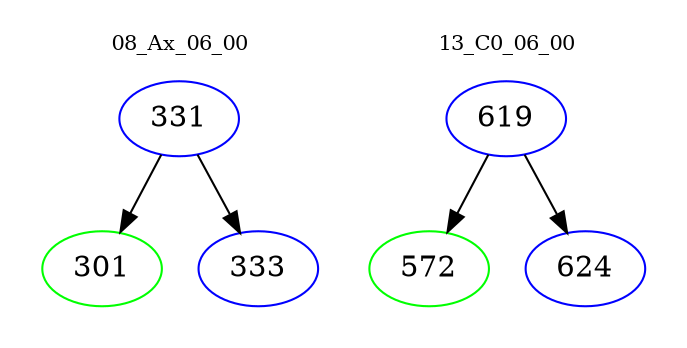 digraph{
subgraph cluster_0 {
color = white
label = "08_Ax_06_00";
fontsize=10;
T0_331 [label="331", color="blue"]
T0_331 -> T0_301 [color="black"]
T0_301 [label="301", color="green"]
T0_331 -> T0_333 [color="black"]
T0_333 [label="333", color="blue"]
}
subgraph cluster_1 {
color = white
label = "13_C0_06_00";
fontsize=10;
T1_619 [label="619", color="blue"]
T1_619 -> T1_572 [color="black"]
T1_572 [label="572", color="green"]
T1_619 -> T1_624 [color="black"]
T1_624 [label="624", color="blue"]
}
}
